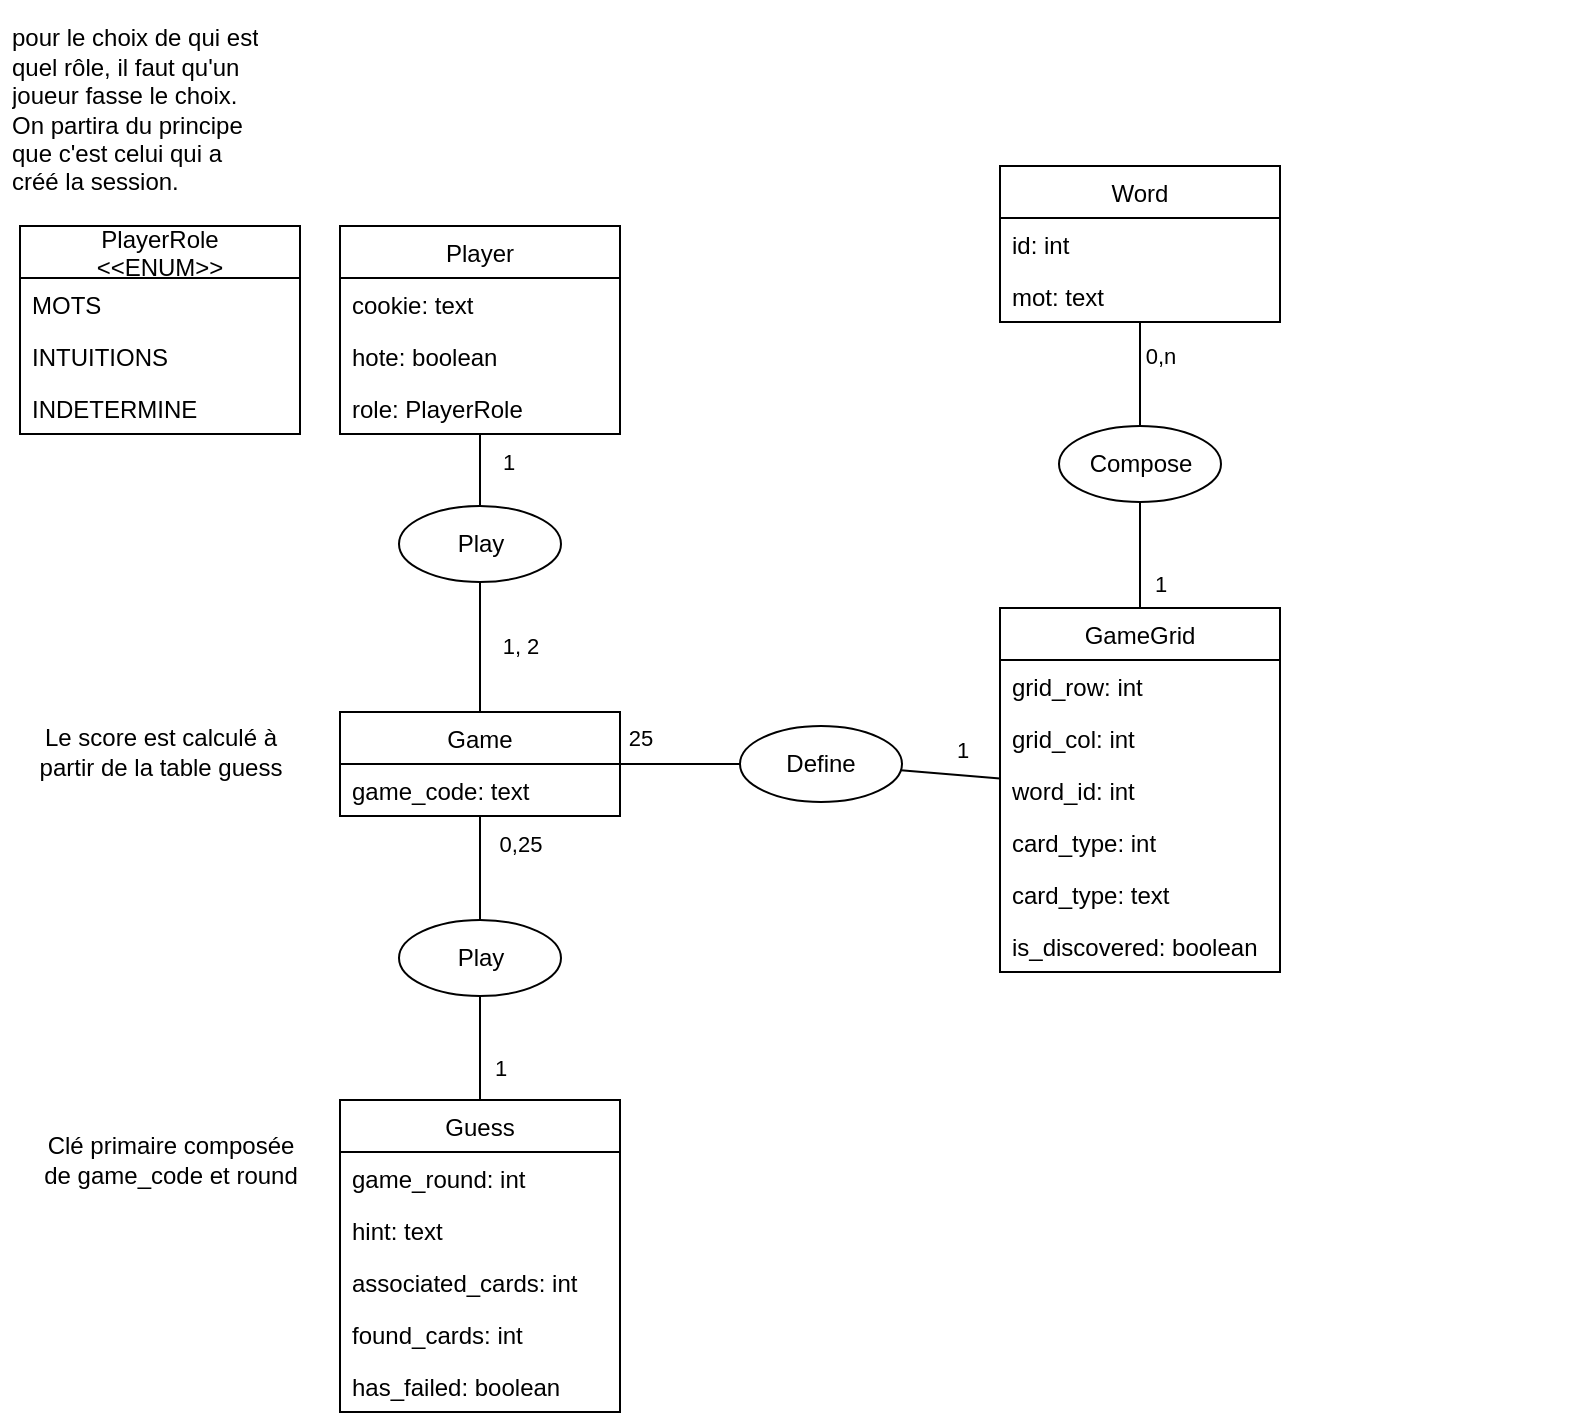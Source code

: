 <mxfile>
    <diagram id="h4qy9qMXhf4A3E8qXzfu" name="entité-relations">
        <mxGraphModel dx="543" dy="634" grid="1" gridSize="10" guides="1" tooltips="1" connect="1" arrows="1" fold="1" page="1" pageScale="1" pageWidth="850" pageHeight="1100" math="0" shadow="0">
            <root>
                <mxCell id="0"/>
                <mxCell id="1" parent="0"/>
                <mxCell id="11" value="GameGrid" style="swimlane;fontStyle=0;childLayout=stackLayout;horizontal=1;startSize=26;fillColor=none;horizontalStack=0;resizeParent=1;resizeParentMax=0;resizeLast=0;collapsible=1;marginBottom=0;" parent="1" vertex="1">
                    <mxGeometry x="510" y="314" width="140" height="182" as="geometry"/>
                </mxCell>
                <mxCell id="43" value="grid_row: int" style="text;strokeColor=none;fillColor=none;align=left;verticalAlign=top;spacingLeft=4;spacingRight=4;overflow=hidden;rotatable=0;points=[[0,0.5],[1,0.5]];portConstraint=eastwest;" parent="11" vertex="1">
                    <mxGeometry y="26" width="140" height="26" as="geometry"/>
                </mxCell>
                <mxCell id="44" value="grid_col: int" style="text;strokeColor=none;fillColor=none;align=left;verticalAlign=top;spacingLeft=4;spacingRight=4;overflow=hidden;rotatable=0;points=[[0,0.5],[1,0.5]];portConstraint=eastwest;" parent="11" vertex="1">
                    <mxGeometry y="52" width="140" height="26" as="geometry"/>
                </mxCell>
                <mxCell id="mXp4aYVHo92_j6GYXBpD-50" value="word_id: int" style="text;strokeColor=none;fillColor=none;align=left;verticalAlign=top;spacingLeft=4;spacingRight=4;overflow=hidden;rotatable=0;points=[[0,0.5],[1,0.5]];portConstraint=eastwest;" parent="11" vertex="1">
                    <mxGeometry y="78" width="140" height="26" as="geometry"/>
                </mxCell>
                <mxCell id="mXp4aYVHo92_j6GYXBpD-67" value="card_type: int" style="text;strokeColor=none;fillColor=none;align=left;verticalAlign=top;spacingLeft=4;spacingRight=4;overflow=hidden;rotatable=0;points=[[0,0.5],[1,0.5]];portConstraint=eastwest;" parent="11" vertex="1">
                    <mxGeometry y="104" width="140" height="26" as="geometry"/>
                </mxCell>
                <mxCell id="50" value="card_type: text" style="text;strokeColor=none;fillColor=none;align=left;verticalAlign=top;spacingLeft=4;spacingRight=4;overflow=hidden;rotatable=0;points=[[0,0.5],[1,0.5]];portConstraint=eastwest;" parent="11" vertex="1">
                    <mxGeometry y="130" width="140" height="26" as="geometry"/>
                </mxCell>
                <mxCell id="mXp4aYVHo92_j6GYXBpD-68" value="is_discovered: boolean" style="text;strokeColor=none;fillColor=none;align=left;verticalAlign=top;spacingLeft=4;spacingRight=4;overflow=hidden;rotatable=0;points=[[0,0.5],[1,0.5]];portConstraint=eastwest;" parent="11" vertex="1">
                    <mxGeometry y="156" width="140" height="26" as="geometry"/>
                </mxCell>
                <mxCell id="12" value="Player" style="swimlane;fontStyle=0;childLayout=stackLayout;horizontal=1;startSize=26;fillColor=none;horizontalStack=0;resizeParent=1;resizeParentMax=0;resizeLast=0;collapsible=1;marginBottom=0;" parent="1" vertex="1">
                    <mxGeometry x="180" y="123" width="140" height="104" as="geometry"/>
                </mxCell>
                <mxCell id="48" value="cookie: text" style="text;strokeColor=none;fillColor=none;align=left;verticalAlign=top;spacingLeft=4;spacingRight=4;overflow=hidden;rotatable=0;points=[[0,0.5],[1,0.5]];portConstraint=eastwest;" parent="12" vertex="1">
                    <mxGeometry y="26" width="140" height="26" as="geometry"/>
                </mxCell>
                <mxCell id="21" value="hote: boolean" style="text;strokeColor=none;fillColor=none;align=left;verticalAlign=top;spacingLeft=4;spacingRight=4;overflow=hidden;rotatable=0;points=[[0,0.5],[1,0.5]];portConstraint=eastwest;" parent="12" vertex="1">
                    <mxGeometry y="52" width="140" height="26" as="geometry"/>
                </mxCell>
                <mxCell id="26" value="role: PlayerRole" style="text;strokeColor=none;fillColor=none;align=left;verticalAlign=top;spacingLeft=4;spacingRight=4;overflow=hidden;rotatable=0;points=[[0,0.5],[1,0.5]];portConstraint=eastwest;" parent="12" vertex="1">
                    <mxGeometry y="78" width="140" height="26" as="geometry"/>
                </mxCell>
                <mxCell id="13" value="Game" style="swimlane;fontStyle=0;childLayout=stackLayout;horizontal=1;startSize=26;fillColor=none;horizontalStack=0;resizeParent=1;resizeParentMax=0;resizeLast=0;collapsible=1;marginBottom=0;" parent="1" vertex="1">
                    <mxGeometry x="180" y="366" width="140" height="52" as="geometry"/>
                </mxCell>
                <mxCell id="18" value="game_code: text" style="text;strokeColor=none;fillColor=none;align=left;verticalAlign=top;spacingLeft=4;spacingRight=4;overflow=hidden;rotatable=0;points=[[0,0.5],[1,0.5]];portConstraint=eastwest;" parent="13" vertex="1">
                    <mxGeometry y="26" width="140" height="26" as="geometry"/>
                </mxCell>
                <mxCell id="27" value="PlayerRole&#10;&lt;&lt;ENUM&gt;&gt;" style="swimlane;fontStyle=0;childLayout=stackLayout;horizontal=1;startSize=26;fillColor=none;horizontalStack=0;resizeParent=1;resizeParentMax=0;resizeLast=0;collapsible=1;marginBottom=0;" parent="1" vertex="1">
                    <mxGeometry x="20" y="123" width="140" height="104" as="geometry"/>
                </mxCell>
                <mxCell id="28" value="MOTS" style="text;strokeColor=none;fillColor=none;align=left;verticalAlign=top;spacingLeft=4;spacingRight=4;overflow=hidden;rotatable=0;points=[[0,0.5],[1,0.5]];portConstraint=eastwest;" parent="27" vertex="1">
                    <mxGeometry y="26" width="140" height="26" as="geometry"/>
                </mxCell>
                <mxCell id="29" value="INTUITIONS" style="text;strokeColor=none;fillColor=none;align=left;verticalAlign=top;spacingLeft=4;spacingRight=4;overflow=hidden;rotatable=0;points=[[0,0.5],[1,0.5]];portConstraint=eastwest;" parent="27" vertex="1">
                    <mxGeometry y="52" width="140" height="26" as="geometry"/>
                </mxCell>
                <mxCell id="30" value="INDETERMINE" style="text;strokeColor=none;fillColor=none;align=left;verticalAlign=top;spacingLeft=4;spacingRight=4;overflow=hidden;rotatable=0;points=[[0,0.5],[1,0.5]];portConstraint=eastwest;" parent="27" vertex="1">
                    <mxGeometry y="78" width="140" height="26" as="geometry"/>
                </mxCell>
                <mxCell id="37" value="1" style="edgeLabel;html=1;align=center;verticalAlign=middle;resizable=0;points=[];" parent="1" vertex="1" connectable="0">
                    <mxGeometry x="270" y="243.0" as="geometry">
                        <mxPoint x="-6" y="-2" as="offset"/>
                    </mxGeometry>
                </mxCell>
                <mxCell id="42" value="Word" style="swimlane;fontStyle=0;childLayout=stackLayout;horizontal=1;startSize=26;fillColor=none;horizontalStack=0;resizeParent=1;resizeParentMax=0;resizeLast=0;collapsible=1;marginBottom=0;" parent="1" vertex="1">
                    <mxGeometry x="510" y="93" width="140" height="78" as="geometry"/>
                </mxCell>
                <mxCell id="mXp4aYVHo92_j6GYXBpD-48" value="id: int" style="text;strokeColor=none;fillColor=none;align=left;verticalAlign=top;spacingLeft=4;spacingRight=4;overflow=hidden;rotatable=0;points=[[0,0.5],[1,0.5]];portConstraint=eastwest;" parent="42" vertex="1">
                    <mxGeometry y="26" width="140" height="26" as="geometry"/>
                </mxCell>
                <mxCell id="mXp4aYVHo92_j6GYXBpD-49" value="mot: text" style="text;strokeColor=none;fillColor=none;align=left;verticalAlign=top;spacingLeft=4;spacingRight=4;overflow=hidden;rotatable=0;points=[[0,0.5],[1,0.5]];portConstraint=eastwest;" parent="42" vertex="1">
                    <mxGeometry y="52" width="140" height="26" as="geometry"/>
                </mxCell>
                <mxCell id="23" value="pour le choix de qui est&lt;br&gt;quel rôle, il faut qu'un&lt;br&gt;joueur fasse le choix.&lt;br&gt;On partira du principe&lt;br&gt;que c'est celui qui a&lt;br&gt;créé la session." style="text;html=1;strokeColor=none;fillColor=none;align=left;verticalAlign=middle;spacingLeft=4;spacingRight=4;overflow=hidden;rotatable=0;points=[[0,0.5],[1,0.5]];portConstraint=eastwest;" parent="1" vertex="1">
                    <mxGeometry x="10" y="10" width="160" height="110" as="geometry"/>
                </mxCell>
                <mxCell id="mXp4aYVHo92_j6GYXBpD-55" value="Define" style="ellipse;whiteSpace=wrap;html=1;fontStyle=0" parent="1" vertex="1">
                    <mxGeometry x="380" y="373" width="81" height="38" as="geometry"/>
                </mxCell>
                <mxCell id="mXp4aYVHo92_j6GYXBpD-56" value="1, 2" style="edgeLabel;html=1;align=center;verticalAlign=middle;resizable=0;points=[];" parent="1" vertex="1" connectable="0">
                    <mxGeometry x="270" y="333.003" as="geometry"/>
                </mxCell>
                <mxCell id="mXp4aYVHo92_j6GYXBpD-57" value="Play" style="ellipse;whiteSpace=wrap;html=1;fontStyle=0" parent="1" vertex="1">
                    <mxGeometry x="209.5" y="263" width="81" height="38" as="geometry"/>
                </mxCell>
                <mxCell id="mXp4aYVHo92_j6GYXBpD-58" style="edgeStyle=none;html=1;endArrow=none;endFill=0;strokeWidth=1;" parent="1" source="mXp4aYVHo92_j6GYXBpD-57" target="12" edge="1">
                    <mxGeometry relative="1" as="geometry">
                        <mxPoint x="470" y="263.0" as="sourcePoint"/>
                        <mxPoint x="470" y="177" as="targetPoint"/>
                    </mxGeometry>
                </mxCell>
                <mxCell id="mXp4aYVHo92_j6GYXBpD-60" style="edgeStyle=none;html=1;endArrow=none;endFill=0;strokeWidth=1;" parent="1" source="13" target="mXp4aYVHo92_j6GYXBpD-57" edge="1">
                    <mxGeometry relative="1" as="geometry">
                        <mxPoint x="260" y="273" as="sourcePoint"/>
                        <mxPoint x="260" y="207" as="targetPoint"/>
                    </mxGeometry>
                </mxCell>
                <mxCell id="mXp4aYVHo92_j6GYXBpD-61" style="edgeStyle=none;html=1;endArrow=none;endFill=0;strokeWidth=1;" parent="1" source="mXp4aYVHo92_j6GYXBpD-62" target="42" edge="1">
                    <mxGeometry relative="1" as="geometry">
                        <mxPoint x="579.58" y="253" as="sourcePoint"/>
                        <mxPoint x="579.58" y="201" as="targetPoint"/>
                    </mxGeometry>
                </mxCell>
                <mxCell id="mXp4aYVHo92_j6GYXBpD-82" value="0,n" style="edgeLabel;html=1;align=center;verticalAlign=middle;resizable=0;points=[];" parent="mXp4aYVHo92_j6GYXBpD-61" vertex="1" connectable="0">
                    <mxGeometry x="0.487" y="-1" relative="1" as="geometry">
                        <mxPoint x="9" y="3" as="offset"/>
                    </mxGeometry>
                </mxCell>
                <mxCell id="mXp4aYVHo92_j6GYXBpD-62" value="Compose" style="ellipse;whiteSpace=wrap;html=1;fontStyle=0" parent="1" vertex="1">
                    <mxGeometry x="539.5" y="223" width="81" height="38" as="geometry"/>
                </mxCell>
                <mxCell id="mXp4aYVHo92_j6GYXBpD-64" style="edgeStyle=none;html=1;endArrow=none;endFill=0;strokeWidth=1;entryX=0.5;entryY=1;entryDx=0;entryDy=0;" parent="1" source="11" target="mXp4aYVHo92_j6GYXBpD-62" edge="1">
                    <mxGeometry relative="1" as="geometry">
                        <mxPoint x="590" y="263" as="sourcePoint"/>
                        <mxPoint x="590" y="211.0" as="targetPoint"/>
                    </mxGeometry>
                </mxCell>
                <mxCell id="mXp4aYVHo92_j6GYXBpD-83" value="1" style="edgeLabel;html=1;align=center;verticalAlign=middle;resizable=0;points=[];" parent="mXp4aYVHo92_j6GYXBpD-64" vertex="1" connectable="0">
                    <mxGeometry x="-0.572" relative="1" as="geometry">
                        <mxPoint x="10" y="-1" as="offset"/>
                    </mxGeometry>
                </mxCell>
                <mxCell id="mXp4aYVHo92_j6GYXBpD-65" style="edgeStyle=none;html=1;endArrow=none;endFill=0;strokeWidth=1;" parent="1" source="mXp4aYVHo92_j6GYXBpD-55" target="13" edge="1">
                    <mxGeometry relative="1" as="geometry">
                        <mxPoint x="590" y="360" as="sourcePoint"/>
                        <mxPoint x="590" y="301.0" as="targetPoint"/>
                    </mxGeometry>
                </mxCell>
                <mxCell id="mXp4aYVHo92_j6GYXBpD-86" value="25" style="edgeLabel;html=1;align=center;verticalAlign=middle;resizable=0;points=[];" parent="mXp4aYVHo92_j6GYXBpD-65" vertex="1" connectable="0">
                    <mxGeometry x="0.44" y="-3" relative="1" as="geometry">
                        <mxPoint x="-7" y="-10" as="offset"/>
                    </mxGeometry>
                </mxCell>
                <mxCell id="mXp4aYVHo92_j6GYXBpD-66" style="edgeStyle=none;html=1;endArrow=none;endFill=0;strokeWidth=1;" parent="1" source="mXp4aYVHo92_j6GYXBpD-55" target="11" edge="1">
                    <mxGeometry relative="1" as="geometry">
                        <mxPoint x="390.0" y="402" as="sourcePoint"/>
                        <mxPoint x="330" y="402" as="targetPoint"/>
                    </mxGeometry>
                </mxCell>
                <mxCell id="mXp4aYVHo92_j6GYXBpD-85" value="1" style="edgeLabel;html=1;align=center;verticalAlign=middle;resizable=0;points=[];" parent="mXp4aYVHo92_j6GYXBpD-66" vertex="1" connectable="0">
                    <mxGeometry x="0.36" relative="1" as="geometry">
                        <mxPoint x="-4" y="-13" as="offset"/>
                    </mxGeometry>
                </mxCell>
                <mxCell id="mXp4aYVHo92_j6GYXBpD-69" value="Guess" style="swimlane;fontStyle=0;childLayout=stackLayout;horizontal=1;startSize=26;fillColor=none;horizontalStack=0;resizeParent=1;resizeParentMax=0;resizeLast=0;collapsible=1;marginBottom=0;" parent="1" vertex="1">
                    <mxGeometry x="180" y="560" width="140" height="156" as="geometry"/>
                </mxCell>
                <mxCell id="mXp4aYVHo92_j6GYXBpD-73" value="game_round: int" style="text;strokeColor=none;fillColor=none;align=left;verticalAlign=top;spacingLeft=4;spacingRight=4;overflow=hidden;rotatable=0;points=[[0,0.5],[1,0.5]];portConstraint=eastwest;" parent="mXp4aYVHo92_j6GYXBpD-69" vertex="1">
                    <mxGeometry y="26" width="140" height="26" as="geometry"/>
                </mxCell>
                <mxCell id="mXp4aYVHo92_j6GYXBpD-70" value="hint: text" style="text;strokeColor=none;fillColor=none;align=left;verticalAlign=top;spacingLeft=4;spacingRight=4;overflow=hidden;rotatable=0;points=[[0,0.5],[1,0.5]];portConstraint=eastwest;" parent="mXp4aYVHo92_j6GYXBpD-69" vertex="1">
                    <mxGeometry y="52" width="140" height="26" as="geometry"/>
                </mxCell>
                <mxCell id="mXp4aYVHo92_j6GYXBpD-71" value="associated_cards: int" style="text;strokeColor=none;fillColor=none;align=left;verticalAlign=top;spacingLeft=4;spacingRight=4;overflow=hidden;rotatable=0;points=[[0,0.5],[1,0.5]];portConstraint=eastwest;" parent="mXp4aYVHo92_j6GYXBpD-69" vertex="1">
                    <mxGeometry y="78" width="140" height="26" as="geometry"/>
                </mxCell>
                <mxCell id="mXp4aYVHo92_j6GYXBpD-72" value="found_cards: int" style="text;strokeColor=none;fillColor=none;align=left;verticalAlign=top;spacingLeft=4;spacingRight=4;overflow=hidden;rotatable=0;points=[[0,0.5],[1,0.5]];portConstraint=eastwest;" parent="mXp4aYVHo92_j6GYXBpD-69" vertex="1">
                    <mxGeometry y="104" width="140" height="26" as="geometry"/>
                </mxCell>
                <mxCell id="mXp4aYVHo92_j6GYXBpD-74" value="has_failed: boolean" style="text;strokeColor=none;fillColor=none;align=left;verticalAlign=top;spacingLeft=4;spacingRight=4;overflow=hidden;rotatable=0;points=[[0,0.5],[1,0.5]];portConstraint=eastwest;" parent="mXp4aYVHo92_j6GYXBpD-69" vertex="1">
                    <mxGeometry y="130" width="140" height="26" as="geometry"/>
                </mxCell>
                <mxCell id="mXp4aYVHo92_j6GYXBpD-78" value="Play" style="ellipse;whiteSpace=wrap;html=1;fontStyle=0" parent="1" vertex="1">
                    <mxGeometry x="209.5" y="470" width="81" height="38" as="geometry"/>
                </mxCell>
                <mxCell id="mXp4aYVHo92_j6GYXBpD-79" style="edgeStyle=none;html=1;endArrow=none;endFill=0;strokeWidth=1;" parent="1" source="mXp4aYVHo92_j6GYXBpD-78" target="13" edge="1">
                    <mxGeometry relative="1" as="geometry">
                        <mxPoint x="260" y="483.0" as="sourcePoint"/>
                        <mxPoint x="260" y="447.0" as="targetPoint"/>
                    </mxGeometry>
                </mxCell>
                <mxCell id="mXp4aYVHo92_j6GYXBpD-88" value="0,25" style="edgeLabel;html=1;align=center;verticalAlign=middle;resizable=0;points=[];" parent="mXp4aYVHo92_j6GYXBpD-79" vertex="1" connectable="0">
                    <mxGeometry x="0.596" relative="1" as="geometry">
                        <mxPoint x="20" y="3" as="offset"/>
                    </mxGeometry>
                </mxCell>
                <mxCell id="mXp4aYVHo92_j6GYXBpD-80" style="edgeStyle=none;html=1;endArrow=none;endFill=0;strokeWidth=1;" parent="1" source="mXp4aYVHo92_j6GYXBpD-78" target="mXp4aYVHo92_j6GYXBpD-69" edge="1">
                    <mxGeometry relative="1" as="geometry">
                        <mxPoint x="270" y="283.0" as="sourcePoint"/>
                        <mxPoint x="270" y="247.0" as="targetPoint"/>
                    </mxGeometry>
                </mxCell>
                <mxCell id="mXp4aYVHo92_j6GYXBpD-87" value="1" style="edgeLabel;html=1;align=center;verticalAlign=middle;resizable=0;points=[];" parent="mXp4aYVHo92_j6GYXBpD-80" vertex="1" connectable="0">
                    <mxGeometry x="0.365" y="1" relative="1" as="geometry">
                        <mxPoint x="9" as="offset"/>
                    </mxGeometry>
                </mxCell>
                <mxCell id="mXp4aYVHo92_j6GYXBpD-84" value="Le score est calculé à&lt;br&gt;partir de la table guess" style="text;html=1;align=center;verticalAlign=middle;resizable=0;points=[];autosize=1;strokeColor=none;fillColor=none;" parent="1" vertex="1">
                    <mxGeometry x="20" y="366" width="140" height="40" as="geometry"/>
                </mxCell>
                <mxCell id="mXp4aYVHo92_j6GYXBpD-89" value="Clé primaire composée&lt;br&gt;de game_code et round" style="text;html=1;align=center;verticalAlign=middle;resizable=0;points=[];autosize=1;strokeColor=none;fillColor=none;" parent="1" vertex="1">
                    <mxGeometry x="20" y="570" width="150" height="40" as="geometry"/>
                </mxCell>
                <mxCell id="49" value="&lt;div style=&quot;color: rgb(204, 204, 204); background-color: rgb(31, 31, 31); font-family: Consolas, &amp;quot;Courier New&amp;quot;, monospace; font-weight: normal; font-size: 14px; line-height: 19px;&quot;&gt;&lt;br&gt;&lt;/div&gt;" style="text;whiteSpace=wrap;html=1;" parent="1" vertex="1">
                    <mxGeometry x="700" y="560" width="100" height="40" as="geometry"/>
                </mxCell>
            </root>
        </mxGraphModel>
    </diagram>
    <diagram id="oIaLXJdX5YXbCFwSPHZn" name="Page-2">
        <mxGraphModel dx="724" dy="779" grid="1" gridSize="10" guides="1" tooltips="1" connect="1" arrows="1" fold="1" page="1" pageScale="1" pageWidth="850" pageHeight="1100" math="0" shadow="0">
            <root>
                <mxCell id="0"/>
                <mxCell id="1" parent="0"/>
                <mxCell id="gBbnrylQiP7jOOHIfmIO-2" value="Joueur 1" style="shape=umlLifeline;perimeter=lifelinePerimeter;whiteSpace=wrap;html=1;container=1;collapsible=0;recursiveResize=0;outlineConnect=0;lifelineDashed=0;" vertex="1" parent="1">
                    <mxGeometry x="40" y="40" width="100" height="300" as="geometry"/>
                </mxCell>
                <mxCell id="gBbnrylQiP7jOOHIfmIO-11" value="" style="html=1;verticalAlign=bottom;labelBackgroundColor=none;endArrow=block;endFill=1;strokeWidth=1;" edge="1" parent="gBbnrylQiP7jOOHIfmIO-2">
                    <mxGeometry width="160" relative="1" as="geometry">
                        <mxPoint x="50" y="210" as="sourcePoint"/>
                        <mxPoint x="489.5" y="210" as="targetPoint"/>
                    </mxGeometry>
                </mxCell>
                <mxCell id="gBbnrylQiP7jOOHIfmIO-12" value="POST /api/ws-connect/:game_code" style="edgeLabel;html=1;align=center;verticalAlign=middle;resizable=0;points=[];" vertex="1" connectable="0" parent="gBbnrylQiP7jOOHIfmIO-11">
                    <mxGeometry x="-0.445" y="3" relative="1" as="geometry">
                        <mxPoint x="-22" y="-7" as="offset"/>
                    </mxGeometry>
                </mxCell>
                <mxCell id="gBbnrylQiP7jOOHIfmIO-3" value="Joueur 2" style="shape=umlLifeline;perimeter=lifelinePerimeter;whiteSpace=wrap;html=1;container=1;collapsible=0;recursiveResize=0;outlineConnect=0;lifelineDashed=0;" vertex="1" parent="1">
                    <mxGeometry x="240" y="40" width="100" height="300" as="geometry"/>
                </mxCell>
                <mxCell id="gBbnrylQiP7jOOHIfmIO-4" value="Serveur" style="shape=umlLifeline;perimeter=lifelinePerimeter;whiteSpace=wrap;html=1;container=1;collapsible=0;recursiveResize=0;outlineConnect=0;lifelineDashed=0;" vertex="1" parent="1">
                    <mxGeometry x="480" y="40" width="100" height="300" as="geometry"/>
                </mxCell>
                <mxCell id="gBbnrylQiP7jOOHIfmIO-9" value="" style="html=1;verticalAlign=bottom;labelBackgroundColor=none;endArrow=block;endFill=1;strokeWidth=1;" edge="1" parent="gBbnrylQiP7jOOHIfmIO-4">
                    <mxGeometry width="160" relative="1" as="geometry">
                        <mxPoint x="-190.5" y="270" as="sourcePoint"/>
                        <mxPoint x="49.5" y="270" as="targetPoint"/>
                    </mxGeometry>
                </mxCell>
                <mxCell id="gBbnrylQiP7jOOHIfmIO-10" value="POST /api/join-game/:game_code" style="edgeLabel;html=1;align=center;verticalAlign=middle;resizable=0;points=[];" vertex="1" connectable="0" parent="gBbnrylQiP7jOOHIfmIO-9">
                    <mxGeometry x="-0.445" y="3" relative="1" as="geometry">
                        <mxPoint x="44" y="-7" as="offset"/>
                    </mxGeometry>
                </mxCell>
                <mxCell id="gBbnrylQiP7jOOHIfmIO-5" value="" style="html=1;verticalAlign=bottom;labelBackgroundColor=none;endArrow=block;endFill=1;strokeWidth=1;" edge="1" parent="1" target="gBbnrylQiP7jOOHIfmIO-4">
                    <mxGeometry width="160" relative="1" as="geometry">
                        <mxPoint x="90" y="120" as="sourcePoint"/>
                        <mxPoint x="250" y="120" as="targetPoint"/>
                    </mxGeometry>
                </mxCell>
                <mxCell id="gBbnrylQiP7jOOHIfmIO-6" value="POST /api/new-game" style="edgeLabel;html=1;align=center;verticalAlign=middle;resizable=0;points=[];" vertex="1" connectable="0" parent="gBbnrylQiP7jOOHIfmIO-5">
                    <mxGeometry x="-0.445" y="3" relative="1" as="geometry">
                        <mxPoint x="-22" y="-7" as="offset"/>
                    </mxGeometry>
                </mxCell>
                <mxCell id="gBbnrylQiP7jOOHIfmIO-7" value="" style="html=1;verticalAlign=bottom;labelBackgroundColor=none;endArrow=block;endFill=1;strokeWidth=1;" edge="1" parent="1" source="gBbnrylQiP7jOOHIfmIO-4" target="gBbnrylQiP7jOOHIfmIO-2">
                    <mxGeometry width="160" relative="1" as="geometry">
                        <mxPoint x="320" y="220" as="sourcePoint"/>
                        <mxPoint x="759.5" y="220" as="targetPoint"/>
                    </mxGeometry>
                </mxCell>
                <mxCell id="gBbnrylQiP7jOOHIfmIO-8" value="renvoie le code" style="edgeLabel;html=1;align=center;verticalAlign=middle;resizable=0;points=[];" vertex="1" connectable="0" parent="gBbnrylQiP7jOOHIfmIO-7">
                    <mxGeometry x="-0.445" y="3" relative="1" as="geometry">
                        <mxPoint y="-13" as="offset"/>
                    </mxGeometry>
                </mxCell>
            </root>
        </mxGraphModel>
    </diagram>
</mxfile>